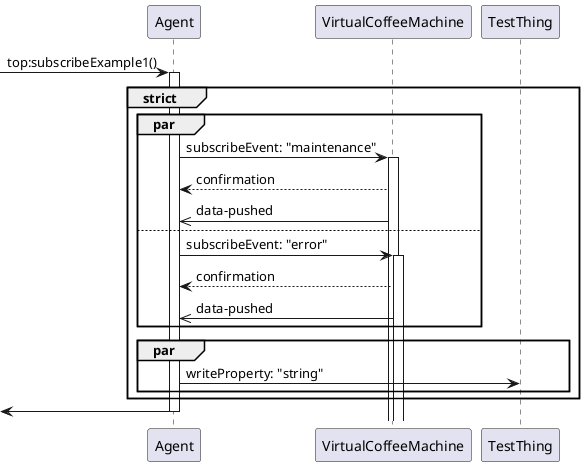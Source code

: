@startuml subscribeExample1
[->"Agent": top:subscribeExample1()
activate "Agent"

group strict
    par
        "Agent" -> "VirtualCoffeeMachine" : subscribeEvent: "maintenance"
        activate "VirtualCoffeeMachine"
        "VirtualCoffeeMachine" --> "Agent" : confirmation
        "VirtualCoffeeMachine" ->> "Agent" : data-pushed
    else
        "Agent" -> "VirtualCoffeeMachine" : subscribeEvent: "error"
        activate "VirtualCoffeeMachine"
        "VirtualCoffeeMachine" --> "Agent" : confirmation
        "VirtualCoffeeMachine" ->> "Agent" : data-pushed
    end
    par
        "Agent" -> "TestThing" : writeProperty: "string"
    end
end

[<-"Agent"
deactivate "Agent"
@enduml